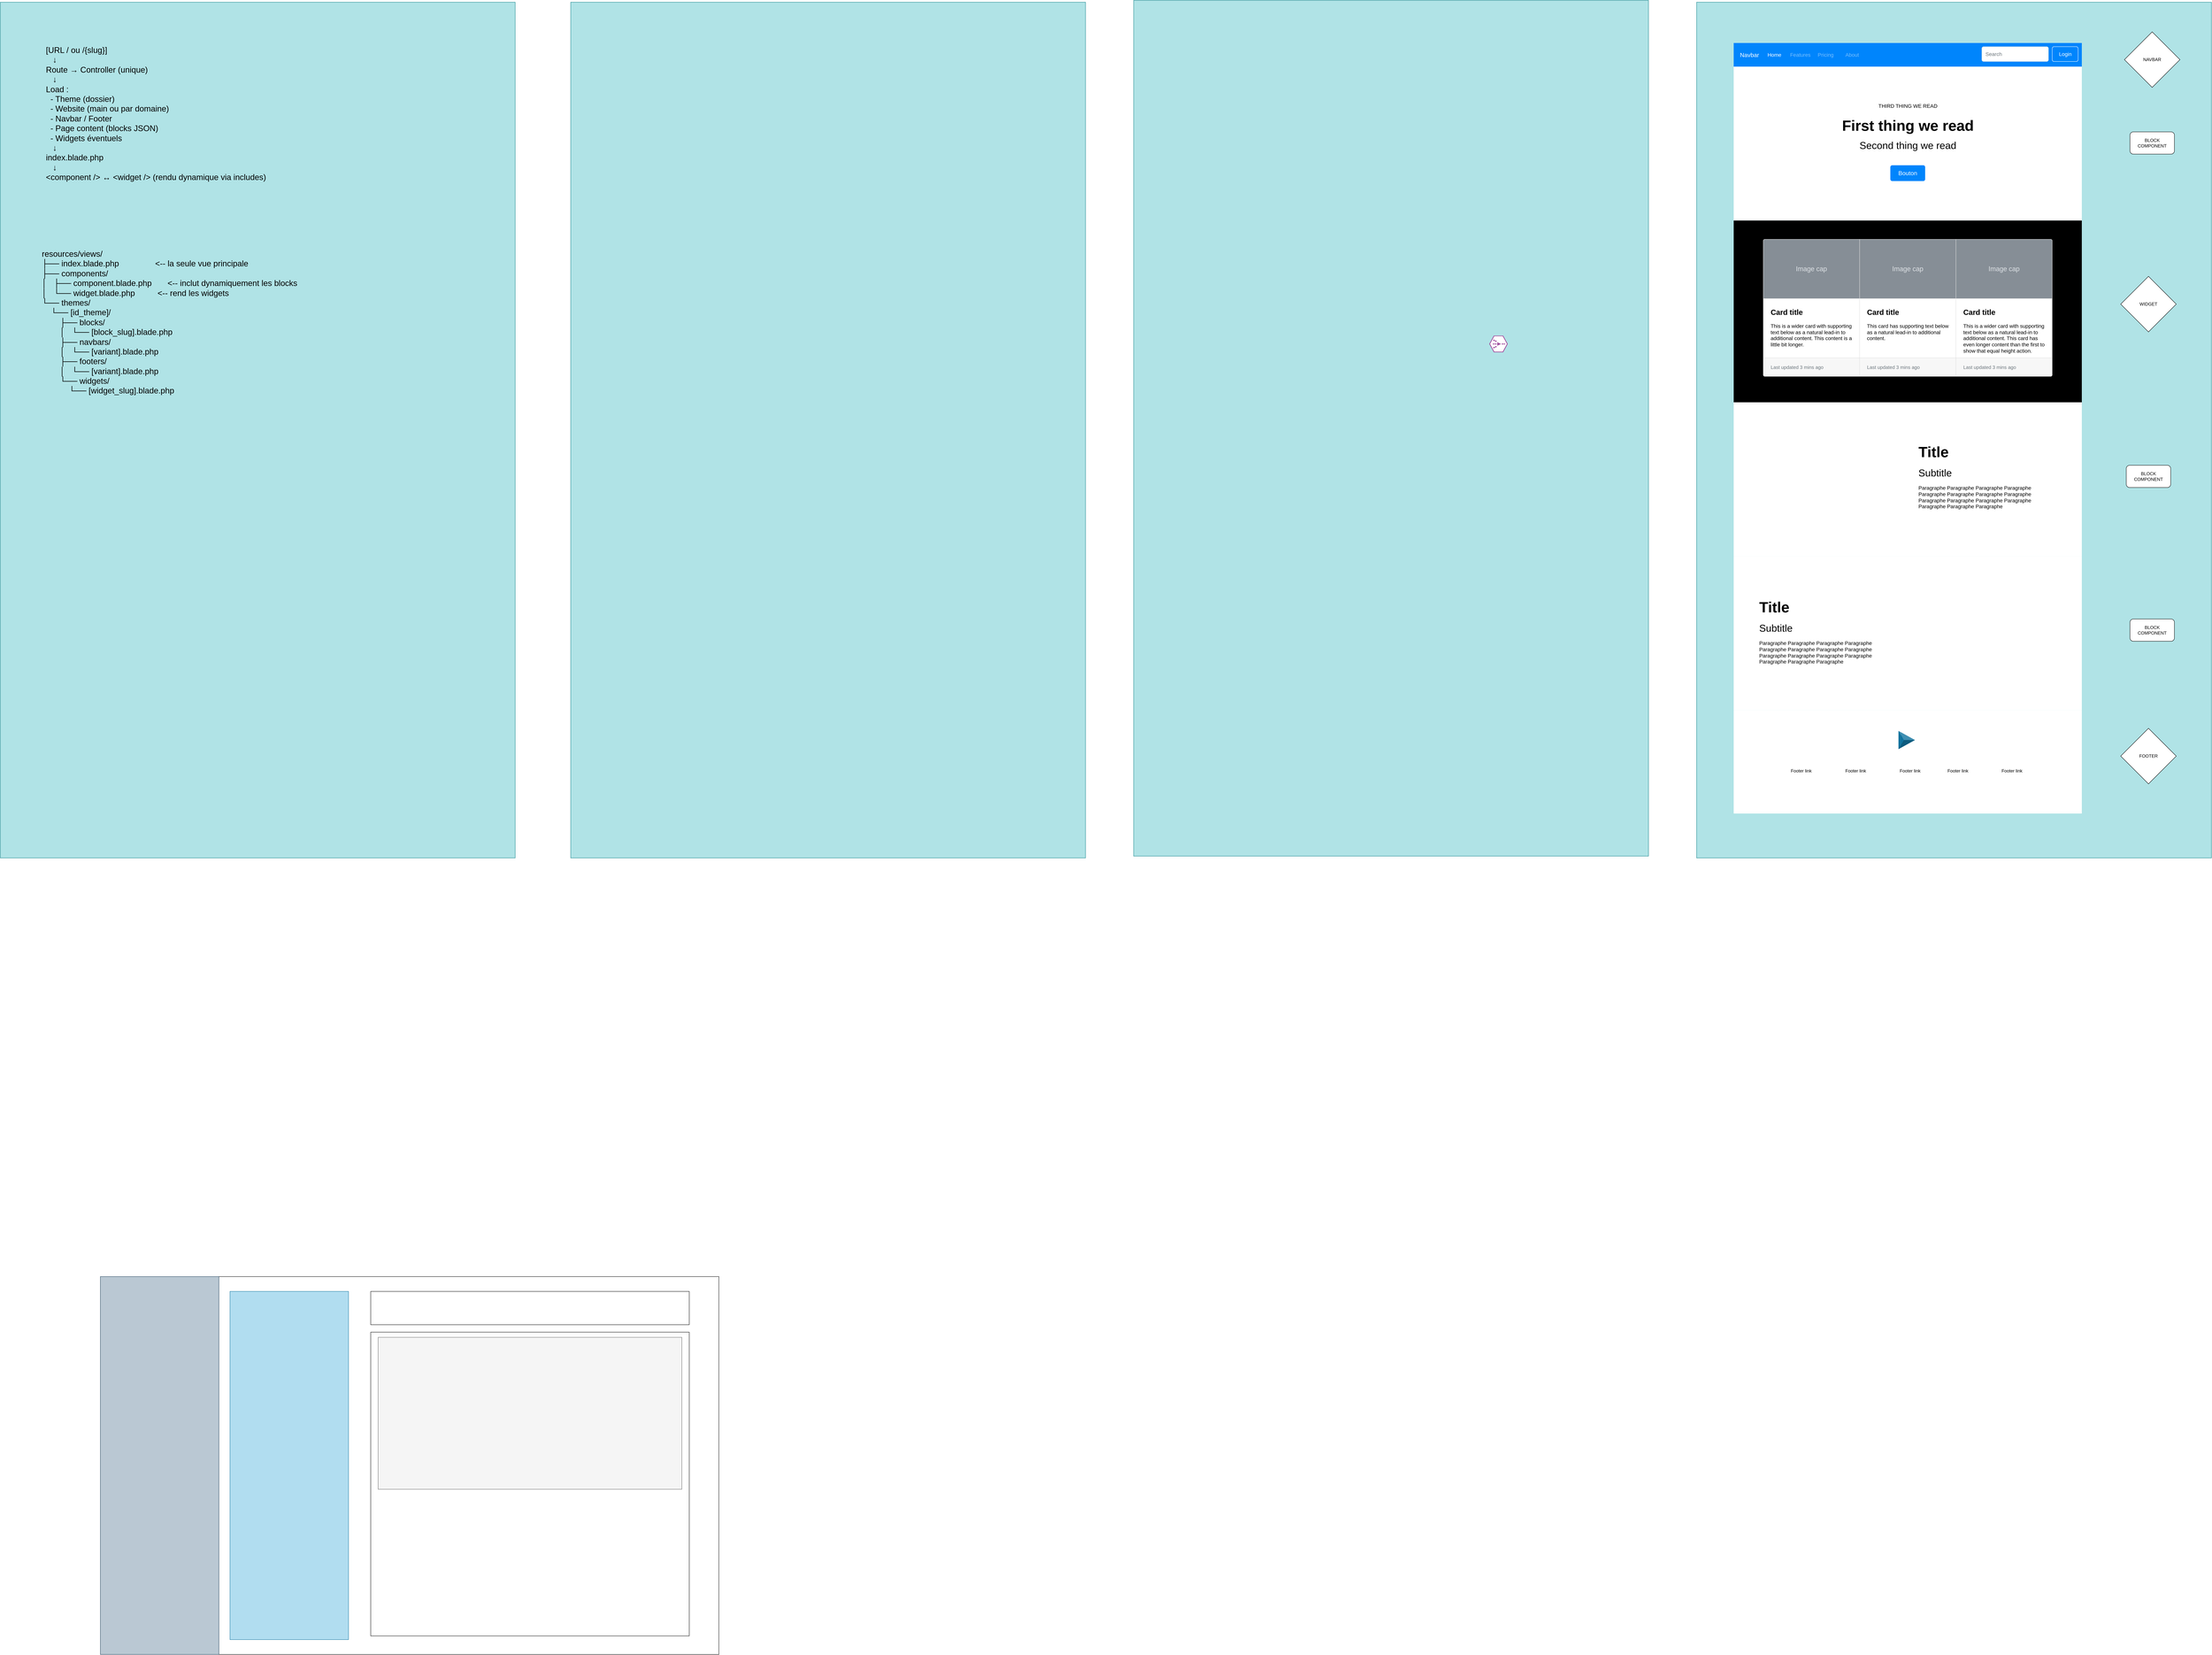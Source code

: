 <mxfile version="26.2.10">
  <diagram name="Page-1" id="sJFbLXoHJP4PsMLdg7bV">
    <mxGraphModel dx="5583" dy="1999" grid="1" gridSize="10" guides="1" tooltips="1" connect="1" arrows="1" fold="1" page="1" pageScale="1" pageWidth="827" pageHeight="1169" math="0" shadow="0">
      <root>
        <mxCell id="0" />
        <mxCell id="1" parent="0" />
        <mxCell id="VI8j73H99hNZS_Z6-pfr-1" value="" style="rounded=0;whiteSpace=wrap;html=1;fillColor=#b0e3e6;strokeColor=#0e8088;" vertex="1" parent="1">
          <mxGeometry x="1210" y="-1080" width="1390" height="2310" as="geometry" />
        </mxCell>
        <mxCell id="VI8j73H99hNZS_Z6-pfr-3" value="" style="group" vertex="1" connectable="0" parent="1">
          <mxGeometry x="1310" y="-970" width="940" height="2080" as="geometry" />
        </mxCell>
        <mxCell id="J8AIYy-TsQjEeJiYVx7a-12" value="" style="html=1;shadow=0;dashed=0;fillColor=#0085FC;strokeColor=none;fontSize=16;fontColor=#ffffff;align=left;spacing=15;" parent="VI8j73H99hNZS_Z6-pfr-3" vertex="1">
          <mxGeometry width="940" height="63.902" as="geometry" />
        </mxCell>
        <mxCell id="J8AIYy-TsQjEeJiYVx7a-13" value="" style="swimlane;shape=mxgraph.bootstrap.anchor;strokeColor=none;fillColor=none;fontColor=#0085FC;fontStyle=0;childLayout=stackLayout;horizontal=0;startSize=0;horizontalStack=1;resizeParent=1;resizeParentMax=0;resizeLast=0;collapsible=0;marginBottom=0;whiteSpace=wrap;html=1;resizeWidth=0;" parent="J8AIYy-TsQjEeJiYVx7a-12" vertex="1">
          <mxGeometry y="10.65" width="350" height="42.602" as="geometry" />
        </mxCell>
        <mxCell id="J8AIYy-TsQjEeJiYVx7a-14" value="Navbar" style="text;strokeColor=none;align=left;verticalAlign=middle;spacingLeft=15;spacingRight=10;points=[[0,0.5],[1,0.5]];portConstraint=eastwest;rotatable=0;whiteSpace=wrap;html=1;fillColor=none;fontColor=#ffffff;fontSize=16;" parent="J8AIYy-TsQjEeJiYVx7a-13" vertex="1">
          <mxGeometry width="80" height="42.602" as="geometry" />
        </mxCell>
        <mxCell id="J8AIYy-TsQjEeJiYVx7a-15" value="Home" style="text;strokeColor=none;align=center;verticalAlign=middle;spacingLeft=10;spacingRight=10;points=[[0,0.5],[1,0.5]];portConstraint=eastwest;rotatable=0;whiteSpace=wrap;html=1;fillColor=none;fontColor=#ffffff;fontSize=14;" parent="J8AIYy-TsQjEeJiYVx7a-13" vertex="1">
          <mxGeometry x="80" width="60" height="42.602" as="geometry" />
        </mxCell>
        <mxCell id="J8AIYy-TsQjEeJiYVx7a-16" value="Features" style="text;strokeColor=none;align=center;verticalAlign=middle;spacingLeft=10;spacingRight=10;points=[[0,0.5],[1,0.5]];portConstraint=eastwest;rotatable=0;whiteSpace=wrap;html=1;fillColor=none;fontColor=#79BFFD;fontSize=14;" parent="J8AIYy-TsQjEeJiYVx7a-13" vertex="1">
          <mxGeometry x="140" width="80" height="42.602" as="geometry" />
        </mxCell>
        <mxCell id="J8AIYy-TsQjEeJiYVx7a-17" value="Pricing" style="text;strokeColor=none;align=left;verticalAlign=middle;spacingLeft=5;spacingRight=10;points=[[0,0.5],[1,0.5]];portConstraint=eastwest;rotatable=0;whiteSpace=wrap;html=1;fillColor=none;fontColor=#79BFFD;fontSize=14;" parent="J8AIYy-TsQjEeJiYVx7a-13" vertex="1">
          <mxGeometry x="220" width="70" height="42.602" as="geometry" />
        </mxCell>
        <mxCell id="J8AIYy-TsQjEeJiYVx7a-18" value="About" style="text;strokeColor=none;align=center;verticalAlign=middle;spacingLeft=10;spacingRight=10;points=[[0,0.5],[1,0.5]];portConstraint=eastwest;rotatable=0;whiteSpace=wrap;html=1;fillColor=none;fontColor=#79BFFD;fontSize=14;" parent="J8AIYy-TsQjEeJiYVx7a-13" vertex="1">
          <mxGeometry x="290" width="60" height="42.602" as="geometry" />
        </mxCell>
        <mxCell id="J8AIYy-TsQjEeJiYVx7a-19" value="Login" style="html=1;shadow=0;dashed=0;shape=mxgraph.bootstrap.rrect;rSize=5;fontSize=14;fontColor=#ffffff;strokeColor=#ffffff;fillColor=none;" parent="J8AIYy-TsQjEeJiYVx7a-12" vertex="1">
          <mxGeometry x="1" width="70" height="40" relative="1" as="geometry">
            <mxPoint x="-80" y="10" as="offset" />
          </mxGeometry>
        </mxCell>
        <mxCell id="J8AIYy-TsQjEeJiYVx7a-20" value="Search" style="html=1;shadow=0;dashed=0;shape=mxgraph.bootstrap.rrect;rSize=5;fontSize=14;fontColor=#6C767D;strokeColor=#CED4DA;fillColor=#ffffff;align=left;spacing=10;" parent="J8AIYy-TsQjEeJiYVx7a-12" vertex="1">
          <mxGeometry x="1" width="180" height="40" relative="1" as="geometry">
            <mxPoint x="-270" y="10" as="offset" />
          </mxGeometry>
        </mxCell>
        <mxCell id="J8AIYy-TsQjEeJiYVx7a-25" value="" style="rounded=0;whiteSpace=wrap;html=1;strokeColor=none;gradientColor=none;gradientDirection=radial;" parent="VI8j73H99hNZS_Z6-pfr-3" vertex="1">
          <mxGeometry y="63.902" width="940" height="415.366" as="geometry" />
        </mxCell>
        <mxCell id="J8AIYy-TsQjEeJiYVx7a-26" value="Bouton" style="html=1;shadow=0;dashed=0;shape=mxgraph.bootstrap.rrect;rSize=5;strokeColor=none;strokeWidth=1;fillColor=#0085FC;fontColor=#FFFFFF;whiteSpace=wrap;align=center;verticalAlign=middle;spacingLeft=0;fontStyle=0;fontSize=16;spacing=5;" parent="VI8j73H99hNZS_Z6-pfr-3" vertex="1">
          <mxGeometry x="423" y="330.163" width="94.0" height="42.602" as="geometry" />
        </mxCell>
        <mxCell id="J8AIYy-TsQjEeJiYVx7a-28" value="&lt;b&gt;&lt;font style=&quot;font-size: 40px;&quot;&gt;&lt;font&gt;First thing we read&lt;/font&gt;&lt;font&gt;&lt;br&gt;&lt;/font&gt;&lt;/font&gt;&lt;/b&gt;" style="text;html=1;align=center;verticalAlign=middle;whiteSpace=wrap;rounded=0;" parent="VI8j73H99hNZS_Z6-pfr-3" vertex="1">
          <mxGeometry x="68.737" y="189.577" width="802.525" height="63.902" as="geometry" />
        </mxCell>
        <mxCell id="J8AIYy-TsQjEeJiYVx7a-29" value="&lt;font style=&quot;font-size: 27px;&quot;&gt;&lt;font&gt;Second thing we read&lt;/font&gt;&lt;font&gt;&lt;font&gt;&lt;br&gt;&lt;/font&gt;&lt;/font&gt;&lt;/font&gt;" style="text;html=1;align=center;verticalAlign=middle;whiteSpace=wrap;rounded=0;" parent="VI8j73H99hNZS_Z6-pfr-3" vertex="1">
          <mxGeometry x="68.737" y="262" width="802.525" height="30.886" as="geometry" />
        </mxCell>
        <mxCell id="J8AIYy-TsQjEeJiYVx7a-30" value="&lt;font style=&quot;font-size: 14px; color: light-dark(rgb(0, 0, 0), rgb(255, 255, 255));&quot;&gt;&lt;font style=&quot;background-color: light-dark(#ffffff, var(--ge-dark-color, #121212));&quot;&gt;THIRD THING WE READ&lt;/font&gt;&lt;/font&gt;&lt;font style=&quot;font-size: 14px; color: light-dark(rgb(0, 0, 0), rgb(0, 0, 204));&quot;&gt;&lt;font style=&quot;background-color: light-dark(#ffffff, var(--ge-dark-color, #121212));&quot;&gt;&lt;font&gt;&lt;br&gt;&lt;/font&gt;&lt;/font&gt;&lt;/font&gt;" style="text;html=1;align=center;verticalAlign=middle;whiteSpace=wrap;rounded=0;" parent="VI8j73H99hNZS_Z6-pfr-3" vertex="1">
          <mxGeometry x="68.737" y="159.756" width="802.525" height="21.301" as="geometry" />
        </mxCell>
        <mxCell id="J8AIYy-TsQjEeJiYVx7a-33" value="" style="rounded=0;whiteSpace=wrap;html=1;gradientDirection=radial;glass=0;shadow=0;fillStyle=auto;fillColor=light-dark(default, #241f31);strokeColor=none;" parent="VI8j73H99hNZS_Z6-pfr-3" vertex="1">
          <mxGeometry y="479.27" width="940" height="490.73" as="geometry" />
        </mxCell>
        <mxCell id="J8AIYy-TsQjEeJiYVx7a-77" value="" style="html=1;shadow=0;dashed=0;shape=mxgraph.bootstrap.rrect;rSize=5;strokeColor=#DFDFDF;html=1;whiteSpace=wrap;fillColor=#ffffff;" parent="VI8j73H99hNZS_Z6-pfr-3" vertex="1">
          <mxGeometry x="80" y="530" width="780" height="370" as="geometry" />
        </mxCell>
        <mxCell id="J8AIYy-TsQjEeJiYVx7a-78" value="&lt;b&gt;&lt;font style=&quot;font-size: 20px&quot;&gt;Card title&lt;/font&gt;&lt;/b&gt;&lt;br&gt;&lt;br&gt;This is a wider card with supporting text below as a natural lead-in to additional content. This content is a little bit longer." style="html=1;shadow=0;dashed=0;shape=mxgraph.bootstrap.leftButton;rSize=5;strokeColor=#DFDFDF;html=1;whiteSpace=wrap;fillColor=#ffffff;fontColor=#000000;verticalAlign=top;align=left;spacing=20;spacingBottom=0;fontSize=14;spacingTop=160;" parent="J8AIYy-TsQjEeJiYVx7a-77" vertex="1">
          <mxGeometry width="260" height="370" relative="1" as="geometry" />
        </mxCell>
        <mxCell id="J8AIYy-TsQjEeJiYVx7a-79" value="Image cap" style="html=1;shadow=0;dashed=0;shape=mxgraph.basic.corner_round_rect;dx=2;perimeter=none;whiteSpace=wrap;fillColor=#868E96;strokeColor=#DFDFDF;fontColor=#DEE2E6;resizeWidth=1;fontSize=18;" parent="J8AIYy-TsQjEeJiYVx7a-78" vertex="1">
          <mxGeometry width="260" height="160" relative="1" as="geometry" />
        </mxCell>
        <mxCell id="J8AIYy-TsQjEeJiYVx7a-80" value="Last updated 3 mins ago" style="html=1;shadow=0;dashed=0;shape=mxgraph.basic.corner_round_rect;dx=2;flipV=1;perimeter=none;whiteSpace=wrap;fillColor=#F7F7F7;strokeColor=#DFDFDF;fontColor=#6C767D;resizeWidth=1;fontSize=13;align=left;spacing=20;" parent="J8AIYy-TsQjEeJiYVx7a-78" vertex="1">
          <mxGeometry y="1" width="260" height="50" relative="1" as="geometry">
            <mxPoint y="-50" as="offset" />
          </mxGeometry>
        </mxCell>
        <mxCell id="J8AIYy-TsQjEeJiYVx7a-81" value="&lt;b&gt;&lt;font style=&quot;font-size: 20px&quot;&gt;Card title&lt;/font&gt;&lt;/b&gt;&lt;br&gt;&lt;br&gt;This card has supporting text below as a natural lead-in to additional content." style="html=1;shadow=0;dashed=0;strokeColor=#DFDFDF;html=1;whiteSpace=wrap;fillColor=#ffffff;fontColor=#000000;verticalAlign=top;align=left;spacing=20;spacingBottom=0;fontSize=14;spacingTop=160;" parent="J8AIYy-TsQjEeJiYVx7a-77" vertex="1">
          <mxGeometry width="260" height="370" relative="1" as="geometry">
            <mxPoint x="260" as="offset" />
          </mxGeometry>
        </mxCell>
        <mxCell id="J8AIYy-TsQjEeJiYVx7a-82" value="Image cap" style="html=1;shadow=0;dashed=0;perimeter=none;whiteSpace=wrap;fillColor=#868E96;strokeColor=#DFDFDF;fontColor=#DEE2E6;resizeWidth=1;fontSize=18;" parent="J8AIYy-TsQjEeJiYVx7a-81" vertex="1">
          <mxGeometry width="260" height="160" relative="1" as="geometry" />
        </mxCell>
        <mxCell id="J8AIYy-TsQjEeJiYVx7a-83" value="Last updated 3 mins ago" style="html=1;shadow=0;dashed=0;perimeter=none;whiteSpace=wrap;fillColor=#F7F7F7;strokeColor=#DFDFDF;fontColor=#6C767D;resizeWidth=1;fontSize=13;align=left;spacing=20;" parent="J8AIYy-TsQjEeJiYVx7a-81" vertex="1">
          <mxGeometry y="1" width="260" height="50" relative="1" as="geometry">
            <mxPoint y="-50" as="offset" />
          </mxGeometry>
        </mxCell>
        <mxCell id="J8AIYy-TsQjEeJiYVx7a-84" value="&lt;b&gt;&lt;font style=&quot;font-size: 20px&quot;&gt;Card title&lt;/font&gt;&lt;/b&gt;&lt;br&gt;&lt;br&gt;This is a wider card with supporting text below as a natural lead-in to additional content. This card has even longer content than the first to show that equal height action." style="html=1;shadow=0;dashed=0;shape=mxgraph.bootstrap.rightButton;rSize=5;strokeColor=#DFDFDF;html=1;whiteSpace=wrap;fillColor=#ffffff;fontColor=#000000;verticalAlign=top;align=left;spacing=20;spacingBottom=0;fontSize=14;spacingTop=160;" parent="J8AIYy-TsQjEeJiYVx7a-77" vertex="1">
          <mxGeometry x="1" width="260" height="370" relative="1" as="geometry">
            <mxPoint x="-260" as="offset" />
          </mxGeometry>
        </mxCell>
        <mxCell id="J8AIYy-TsQjEeJiYVx7a-85" value="Image cap" style="html=1;shadow=0;dashed=0;shape=mxgraph.basic.corner_round_rect;dx=2;flipH=1;perimeter=none;whiteSpace=wrap;fillColor=#868E96;strokeColor=#DFDFDF;fontColor=#DEE2E6;resizeWidth=1;fontSize=18;" parent="J8AIYy-TsQjEeJiYVx7a-84" vertex="1">
          <mxGeometry width="260" height="160" relative="1" as="geometry" />
        </mxCell>
        <mxCell id="J8AIYy-TsQjEeJiYVx7a-86" value="Last updated 3 mins ago" style="html=1;shadow=0;dashed=0;shape=mxgraph.basic.corner_round_rect;dx=2;flipV=1;flipH=1;perimeter=none;whiteSpace=wrap;fillColor=#F7F7F7;strokeColor=#DFDFDF;fontColor=#6C767D;resizeWidth=1;fontSize=13;align=left;spacing=20;" parent="J8AIYy-TsQjEeJiYVx7a-84" vertex="1">
          <mxGeometry y="1" width="260" height="50" relative="1" as="geometry">
            <mxPoint y="-50" as="offset" />
          </mxGeometry>
        </mxCell>
        <mxCell id="J8AIYy-TsQjEeJiYVx7a-51" value="" style="rounded=0;whiteSpace=wrap;html=1;gradientDirection=radial;glass=0;shadow=0;fillStyle=auto;strokeColor=none;verticalAlign=bottom;" parent="VI8j73H99hNZS_Z6-pfr-3" vertex="1">
          <mxGeometry y="970.004" width="940" height="415.366" as="geometry" />
        </mxCell>
        <mxCell id="J8AIYy-TsQjEeJiYVx7a-53" value="&lt;div align=&quot;left&quot;&gt;&lt;b&gt;&lt;font style=&quot;font-size: 40px;&quot;&gt;&lt;font&gt;Title&lt;/font&gt;&lt;/font&gt;&lt;/b&gt;&lt;/div&gt;" style="text;html=1;align=left;verticalAlign=middle;whiteSpace=wrap;rounded=0;" parent="VI8j73H99hNZS_Z6-pfr-3" vertex="1">
          <mxGeometry x="497.025" y="1070.65" width="387.75" height="63.902" as="geometry" />
        </mxCell>
        <mxCell id="J8AIYy-TsQjEeJiYVx7a-54" value="&lt;div align=&quot;left&quot;&gt;&lt;font style=&quot;font-size: 27px;&quot;&gt;&lt;font&gt;Subtitle&lt;/font&gt;&lt;/font&gt;&lt;br&gt;&lt;/div&gt;" style="text;html=1;align=left;verticalAlign=middle;whiteSpace=wrap;rounded=0;" parent="VI8j73H99hNZS_Z6-pfr-3" vertex="1">
          <mxGeometry x="497.025" y="1145.203" width="387.75" height="30.886" as="geometry" />
        </mxCell>
        <mxCell id="J8AIYy-TsQjEeJiYVx7a-55" value="&lt;font style=&quot;font-size: 14px;&quot;&gt;Paragraphe Paragraphe Paragraphe Paragraphe Paragraphe Paragraphe Paragraphe Paragraphe Paragraphe Paragraphe Paragraphe Paragraphe Paragraphe Paragraphe Paragraphe &lt;br&gt;&lt;/font&gt;" style="text;html=1;align=left;verticalAlign=middle;whiteSpace=wrap;rounded=0;" parent="VI8j73H99hNZS_Z6-pfr-3" vertex="1">
          <mxGeometry x="497.025" y="1188.87" width="364.25" height="74.553" as="geometry" />
        </mxCell>
        <mxCell id="J8AIYy-TsQjEeJiYVx7a-52" value="" style="rounded=1;whiteSpace=wrap;html=1;strokeWidth=2;fillWeight=4;hachureGap=8;hachureAngle=45;sketch=1;fillColor=light-dark(#FFFFFF,#000000);fillStyle=hachure;strokeColor=none;" parent="VI8j73H99hNZS_Z6-pfr-3" vertex="1">
          <mxGeometry x="50.525" y="1044.557" width="403.025" height="244.959" as="geometry" />
        </mxCell>
        <mxCell id="J8AIYy-TsQjEeJiYVx7a-91" value="" style="rounded=0;whiteSpace=wrap;html=1;gradientDirection=radial;glass=0;shadow=0;fillStyle=auto;strokeColor=none;verticalAlign=bottom;fillColor=light-dark(#FFFFFF,#000000);" parent="VI8j73H99hNZS_Z6-pfr-3" vertex="1">
          <mxGeometry y="1385.374" width="940" height="415.366" as="geometry" />
        </mxCell>
        <mxCell id="J8AIYy-TsQjEeJiYVx7a-95" value="" style="rounded=1;whiteSpace=wrap;html=1;strokeWidth=2;fillWeight=4;hachureGap=8;hachureAngle=45;sketch=1;fillColor=light-dark(#FFFFFF,#1A1A1A);fillStyle=hachure;strokeColor=none;" parent="VI8j73H99hNZS_Z6-pfr-3" vertex="1">
          <mxGeometry x="461.025" y="1453.997" width="403.025" height="244.959" as="geometry" />
        </mxCell>
        <mxCell id="J8AIYy-TsQjEeJiYVx7a-118" value="" style="rounded=0;whiteSpace=wrap;html=1;gradientDirection=radial;glass=0;shadow=0;fillStyle=auto;strokeColor=none;verticalAlign=bottom;" parent="VI8j73H99hNZS_Z6-pfr-3" vertex="1">
          <mxGeometry y="1800.74" width="940" height="279.26" as="geometry" />
        </mxCell>
        <mxCell id="J8AIYy-TsQjEeJiYVx7a-119" value="" style="verticalLabelPosition=bottom;verticalAlign=top;html=1;shape=mxgraph.infographic.shadedTriangle;fillColor=#10739E;strokeColor=none;rotation=90;" parent="VI8j73H99hNZS_Z6-pfr-3" vertex="1">
          <mxGeometry x="442.69" y="1859.31" width="49.25" height="44.62" as="geometry" />
        </mxCell>
        <mxCell id="J8AIYy-TsQjEeJiYVx7a-98" value="&lt;div align=&quot;left&quot;&gt;&lt;b&gt;&lt;font style=&quot;font-size: 40px;&quot;&gt;&lt;font&gt;Title&lt;/font&gt;&lt;/font&gt;&lt;/b&gt;&lt;/div&gt;" style="text;html=1;align=left;verticalAlign=middle;whiteSpace=wrap;rounded=0;" parent="VI8j73H99hNZS_Z6-pfr-3" vertex="1">
          <mxGeometry x="67.005" y="1490.0" width="387.75" height="63.902" as="geometry" />
        </mxCell>
        <mxCell id="J8AIYy-TsQjEeJiYVx7a-99" value="&lt;div align=&quot;left&quot;&gt;&lt;font style=&quot;font-size: 27px;&quot;&gt;&lt;font&gt;Subtitle&lt;/font&gt;&lt;/font&gt;&lt;br&gt;&lt;/div&gt;" style="text;html=1;align=left;verticalAlign=middle;whiteSpace=wrap;rounded=0;" parent="VI8j73H99hNZS_Z6-pfr-3" vertex="1">
          <mxGeometry x="67.005" y="1564.553" width="387.75" height="30.886" as="geometry" />
        </mxCell>
        <mxCell id="J8AIYy-TsQjEeJiYVx7a-100" value="&lt;font style=&quot;font-size: 14px;&quot;&gt;Paragraphe Paragraphe Paragraphe Paragraphe Paragraphe Paragraphe Paragraphe Paragraphe Paragraphe Paragraphe Paragraphe Paragraphe Paragraphe Paragraphe Paragraphe &lt;br&gt;&lt;/font&gt;" style="text;html=1;align=left;verticalAlign=middle;whiteSpace=wrap;rounded=0;" parent="VI8j73H99hNZS_Z6-pfr-3" vertex="1">
          <mxGeometry x="67.005" y="1608.22" width="364.25" height="74.553" as="geometry" />
        </mxCell>
        <mxCell id="J8AIYy-TsQjEeJiYVx7a-125" value="" style="group" parent="VI8j73H99hNZS_Z6-pfr-3" vertex="1" connectable="0">
          <mxGeometry x="137.3" y="1960" width="660.03" height="10" as="geometry" />
        </mxCell>
        <mxCell id="J8AIYy-TsQjEeJiYVx7a-120" value="Footer link" style="text;html=1;align=center;verticalAlign=middle;whiteSpace=wrap;rounded=0;" parent="J8AIYy-TsQjEeJiYVx7a-125" vertex="1">
          <mxGeometry width="91.26" height="10" as="geometry" />
        </mxCell>
        <mxCell id="J8AIYy-TsQjEeJiYVx7a-121" value="Footer link" style="text;html=1;align=center;verticalAlign=middle;whiteSpace=wrap;rounded=0;" parent="J8AIYy-TsQjEeJiYVx7a-125" vertex="1">
          <mxGeometry x="146.51" width="91.26" height="10" as="geometry" />
        </mxCell>
        <mxCell id="J8AIYy-TsQjEeJiYVx7a-122" value="Footer link" style="text;html=1;align=center;verticalAlign=middle;whiteSpace=wrap;rounded=0;" parent="J8AIYy-TsQjEeJiYVx7a-125" vertex="1">
          <mxGeometry x="293.94" width="91.26" height="10" as="geometry" />
        </mxCell>
        <mxCell id="J8AIYy-TsQjEeJiYVx7a-123" value="Footer link" style="text;html=1;align=center;verticalAlign=middle;whiteSpace=wrap;rounded=0;" parent="J8AIYy-TsQjEeJiYVx7a-125" vertex="1">
          <mxGeometry x="422.26" width="91.26" height="10" as="geometry" />
        </mxCell>
        <mxCell id="J8AIYy-TsQjEeJiYVx7a-124" value="Footer link" style="text;html=1;align=center;verticalAlign=middle;whiteSpace=wrap;rounded=0;" parent="J8AIYy-TsQjEeJiYVx7a-125" vertex="1">
          <mxGeometry x="568.77" width="91.26" height="10" as="geometry" />
        </mxCell>
        <mxCell id="VI8j73H99hNZS_Z6-pfr-5" value="&lt;div&gt;BLOCK&lt;/div&gt;&lt;div&gt;COMPONENT&lt;/div&gt;" style="rounded=1;whiteSpace=wrap;html=1;" vertex="1" parent="1">
          <mxGeometry x="2380" y="-730" width="120" height="60" as="geometry" />
        </mxCell>
        <mxCell id="VI8j73H99hNZS_Z6-pfr-6" value="&lt;div&gt;BLOCK&lt;/div&gt;&lt;div&gt;COMPONENT&lt;/div&gt;" style="rounded=1;whiteSpace=wrap;html=1;" vertex="1" parent="1">
          <mxGeometry x="2370" y="170" width="120" height="60" as="geometry" />
        </mxCell>
        <mxCell id="VI8j73H99hNZS_Z6-pfr-7" value="WIDGET" style="rhombus;whiteSpace=wrap;html=1;" vertex="1" parent="1">
          <mxGeometry x="2355" y="-340" width="150" height="150" as="geometry" />
        </mxCell>
        <mxCell id="VI8j73H99hNZS_Z6-pfr-8" value="&lt;div&gt;BLOCK&lt;/div&gt;&lt;div&gt;COMPONENT&lt;/div&gt;" style="rounded=1;whiteSpace=wrap;html=1;" vertex="1" parent="1">
          <mxGeometry x="2380" y="585" width="120" height="60" as="geometry" />
        </mxCell>
        <mxCell id="VI8j73H99hNZS_Z6-pfr-9" value="NAVBAR" style="rhombus;whiteSpace=wrap;html=1;" vertex="1" parent="1">
          <mxGeometry x="2365" y="-1000" width="150" height="150" as="geometry" />
        </mxCell>
        <mxCell id="VI8j73H99hNZS_Z6-pfr-10" value="FOOTER" style="rhombus;whiteSpace=wrap;html=1;" vertex="1" parent="1">
          <mxGeometry x="2355" y="880" width="150" height="150" as="geometry" />
        </mxCell>
        <mxCell id="VI8j73H99hNZS_Z6-pfr-11" value="" style="rounded=0;whiteSpace=wrap;html=1;fillColor=#b0e3e6;strokeColor=#0e8088;" vertex="1" parent="1">
          <mxGeometry x="-310" y="-1085" width="1390" height="2310" as="geometry" />
        </mxCell>
        <mxCell id="VI8j73H99hNZS_Z6-pfr-12" value="" style="verticalLabelPosition=bottom;sketch=0;html=1;fillColor=#A153A0;strokeColor=#ffffff;verticalAlign=top;align=center;points=[[0,0.5,0],[0.125,0.25,0],[0.25,0,0],[0.5,0,0],[0.75,0,0],[0.875,0.25,0],[1,0.5,0],[0.875,0.75,0],[0.75,1,0],[0.5,1,0],[0.125,0.75,0]];pointerEvents=1;shape=mxgraph.cisco_safe.compositeIcon;bgIcon=mxgraph.cisco_safe.design.blank_device;resIcon=mxgraph.cisco_safe.design.wide_area_application_engine_2;" vertex="1" parent="1">
          <mxGeometry x="650" y="-180" width="50" height="45" as="geometry" />
        </mxCell>
        <mxCell id="VI8j73H99hNZS_Z6-pfr-13" value="" style="rounded=0;whiteSpace=wrap;html=1;fillColor=#b0e3e6;strokeColor=#0e8088;" vertex="1" parent="1">
          <mxGeometry x="-1830" y="-1080" width="1390" height="2310" as="geometry" />
        </mxCell>
        <mxCell id="VI8j73H99hNZS_Z6-pfr-14" value="" style="rounded=0;whiteSpace=wrap;html=1;fillColor=#b0e3e6;strokeColor=#0e8088;" vertex="1" parent="1">
          <mxGeometry x="-3370" y="-1080" width="1390" height="2310" as="geometry" />
        </mxCell>
        <mxCell id="VI8j73H99hNZS_Z6-pfr-15" value="&lt;font style=&quot;font-size: 22px;&quot;&gt;[URL / ou /{slug}]&lt;br&gt;&amp;nbsp;&amp;nbsp; ↓&lt;br&gt;Route → Controller (unique)&lt;br&gt;&amp;nbsp;&amp;nbsp; ↓&lt;br&gt;Load :&lt;br&gt;&amp;nbsp; - Theme (dossier)&lt;br&gt;&amp;nbsp; - Website (main ou par domaine)&lt;br&gt;&amp;nbsp; - Navbar / Footer&lt;br&gt;&amp;nbsp; - Page content (blocks JSON)&lt;br&gt;&amp;nbsp; - Widgets éventuels&lt;br&gt;&amp;nbsp;&amp;nbsp; ↓&lt;br&gt;index.blade.php&lt;br&gt;&amp;nbsp;&amp;nbsp; ↓&lt;br&gt;&amp;lt;component /&amp;gt; ↔ &amp;lt;widget /&amp;gt; (rendu dynamique via includes)&lt;/font&gt;&lt;div&gt;&lt;font style=&quot;font-size: 22px;&quot;&gt;&lt;br&gt;&lt;/font&gt;&lt;/div&gt;" style="text;html=1;whiteSpace=wrap;overflow=hidden;rounded=0;" vertex="1" parent="1">
          <mxGeometry x="-3249" y="-970" width="710" height="390" as="geometry" />
        </mxCell>
        <mxCell id="VI8j73H99hNZS_Z6-pfr-16" value="&lt;font style=&quot;font-size: 22px;&quot;&gt;resources/views/&lt;br&gt;├── index.blade.php&amp;nbsp;&amp;nbsp;&amp;nbsp;&amp;nbsp;&amp;nbsp;&amp;nbsp;&amp;nbsp;&amp;nbsp;&amp;nbsp;&amp;nbsp;&amp;nbsp;&amp;nbsp;&amp;nbsp;&amp;nbsp;&amp;nbsp; &amp;lt;-- la seule vue principale&lt;br&gt;├── components/&lt;br&gt;│&amp;nbsp;&amp;nbsp; ├── component.blade.php&amp;nbsp;&amp;nbsp;&amp;nbsp;&amp;nbsp;&amp;nbsp;&amp;nbsp; &amp;lt;-- inclut dynamiquement les blocks&lt;br&gt;│&amp;nbsp;&amp;nbsp; └── widget.blade.php&amp;nbsp;&amp;nbsp;&amp;nbsp;&amp;nbsp;&amp;nbsp;&amp;nbsp;&amp;nbsp;&amp;nbsp;&amp;nbsp; &amp;lt;-- rend les widgets&lt;br&gt;└── themes/&lt;br&gt;&amp;nbsp;&amp;nbsp;&amp;nbsp; └── [id_theme]/&lt;br&gt;&amp;nbsp;&amp;nbsp;&amp;nbsp;&amp;nbsp;&amp;nbsp;&amp;nbsp;&amp;nbsp; ├── blocks/&lt;br&gt;&amp;nbsp;&amp;nbsp;&amp;nbsp;&amp;nbsp;&amp;nbsp;&amp;nbsp;&amp;nbsp; │&amp;nbsp;&amp;nbsp; └── [block_slug].blade.php&lt;br&gt;&amp;nbsp;&amp;nbsp;&amp;nbsp;&amp;nbsp;&amp;nbsp;&amp;nbsp;&amp;nbsp; ├── navbars/&lt;br&gt;&amp;nbsp;&amp;nbsp;&amp;nbsp;&amp;nbsp;&amp;nbsp;&amp;nbsp;&amp;nbsp; │&amp;nbsp;&amp;nbsp; └── [variant].blade.php&lt;br&gt;&amp;nbsp;&amp;nbsp;&amp;nbsp;&amp;nbsp;&amp;nbsp;&amp;nbsp;&amp;nbsp; ├── footers/&lt;br&gt;&amp;nbsp;&amp;nbsp;&amp;nbsp;&amp;nbsp;&amp;nbsp;&amp;nbsp;&amp;nbsp; │&amp;nbsp;&amp;nbsp; └── [variant].blade.php&lt;br&gt;&amp;nbsp;&amp;nbsp;&amp;nbsp;&amp;nbsp;&amp;nbsp;&amp;nbsp;&amp;nbsp; └── widgets/&lt;br&gt;&amp;nbsp;&amp;nbsp;&amp;nbsp;&amp;nbsp;&amp;nbsp;&amp;nbsp;&amp;nbsp;&amp;nbsp;&amp;nbsp;&amp;nbsp;&amp;nbsp; └── [widget_slug].blade.php&lt;br&gt;&lt;br&gt;&lt;/font&gt;" style="text;html=1;whiteSpace=wrap;overflow=hidden;rounded=0;" vertex="1" parent="1">
          <mxGeometry x="-3260" y="-420" width="950" height="520" as="geometry" />
        </mxCell>
        <mxCell id="VI8j73H99hNZS_Z6-pfr-19" value="" style="rounded=0;whiteSpace=wrap;html=1;" vertex="1" parent="1">
          <mxGeometry x="-3100" y="2360" width="1670" height="1020" as="geometry" />
        </mxCell>
        <mxCell id="VI8j73H99hNZS_Z6-pfr-20" value="" style="rounded=0;whiteSpace=wrap;html=1;fillColor=#bac8d3;strokeColor=#23445d;" vertex="1" parent="1">
          <mxGeometry x="-3100" y="2360" width="320" height="1020" as="geometry" />
        </mxCell>
        <mxCell id="VI8j73H99hNZS_Z6-pfr-21" value="" style="rounded=0;whiteSpace=wrap;html=1;fillColor=#b1ddf0;strokeColor=#10739e;" vertex="1" parent="1">
          <mxGeometry x="-2750" y="2400" width="320" height="940" as="geometry" />
        </mxCell>
        <mxCell id="VI8j73H99hNZS_Z6-pfr-22" value="" style="rounded=0;whiteSpace=wrap;html=1;" vertex="1" parent="1">
          <mxGeometry x="-2370" y="2510" width="860" height="820" as="geometry" />
        </mxCell>
        <mxCell id="VI8j73H99hNZS_Z6-pfr-23" value="" style="rounded=0;whiteSpace=wrap;html=1;fillColor=#f5f5f5;strokeColor=#666666;fontColor=#333333;" vertex="1" parent="1">
          <mxGeometry x="-2350" y="2524" width="820" height="410" as="geometry" />
        </mxCell>
        <mxCell id="VI8j73H99hNZS_Z6-pfr-24" value="" style="shape=image;verticalLabelPosition=bottom;labelBackgroundColor=default;verticalAlign=top;aspect=fixed;imageAspect=0;image=https://flowbite.s3.amazonaws.com/block-thumbnails/marketing/hero.svg;" vertex="1" parent="1">
          <mxGeometry x="-2258.49" y="2524" width="636.98" height="410" as="geometry" />
        </mxCell>
        <mxCell id="VI8j73H99hNZS_Z6-pfr-25" value="" style="shape=image;verticalLabelPosition=bottom;labelBackgroundColor=default;verticalAlign=top;aspect=fixed;imageAspect=0;image=https://global.discourse-cdn.com/freecodecamp/original/4X/8/c/7/8c7f0ff70883fc1153762b601c2023d6655d2ca8.png;" vertex="1" parent="1">
          <mxGeometry x="-1839.6" y="2950" width="309.6" height="418" as="geometry" />
        </mxCell>
        <mxCell id="VI8j73H99hNZS_Z6-pfr-26" value="" style="rounded=0;whiteSpace=wrap;html=1;" vertex="1" parent="1">
          <mxGeometry x="-2370" y="2400" width="860" height="90" as="geometry" />
        </mxCell>
      </root>
    </mxGraphModel>
  </diagram>
</mxfile>
